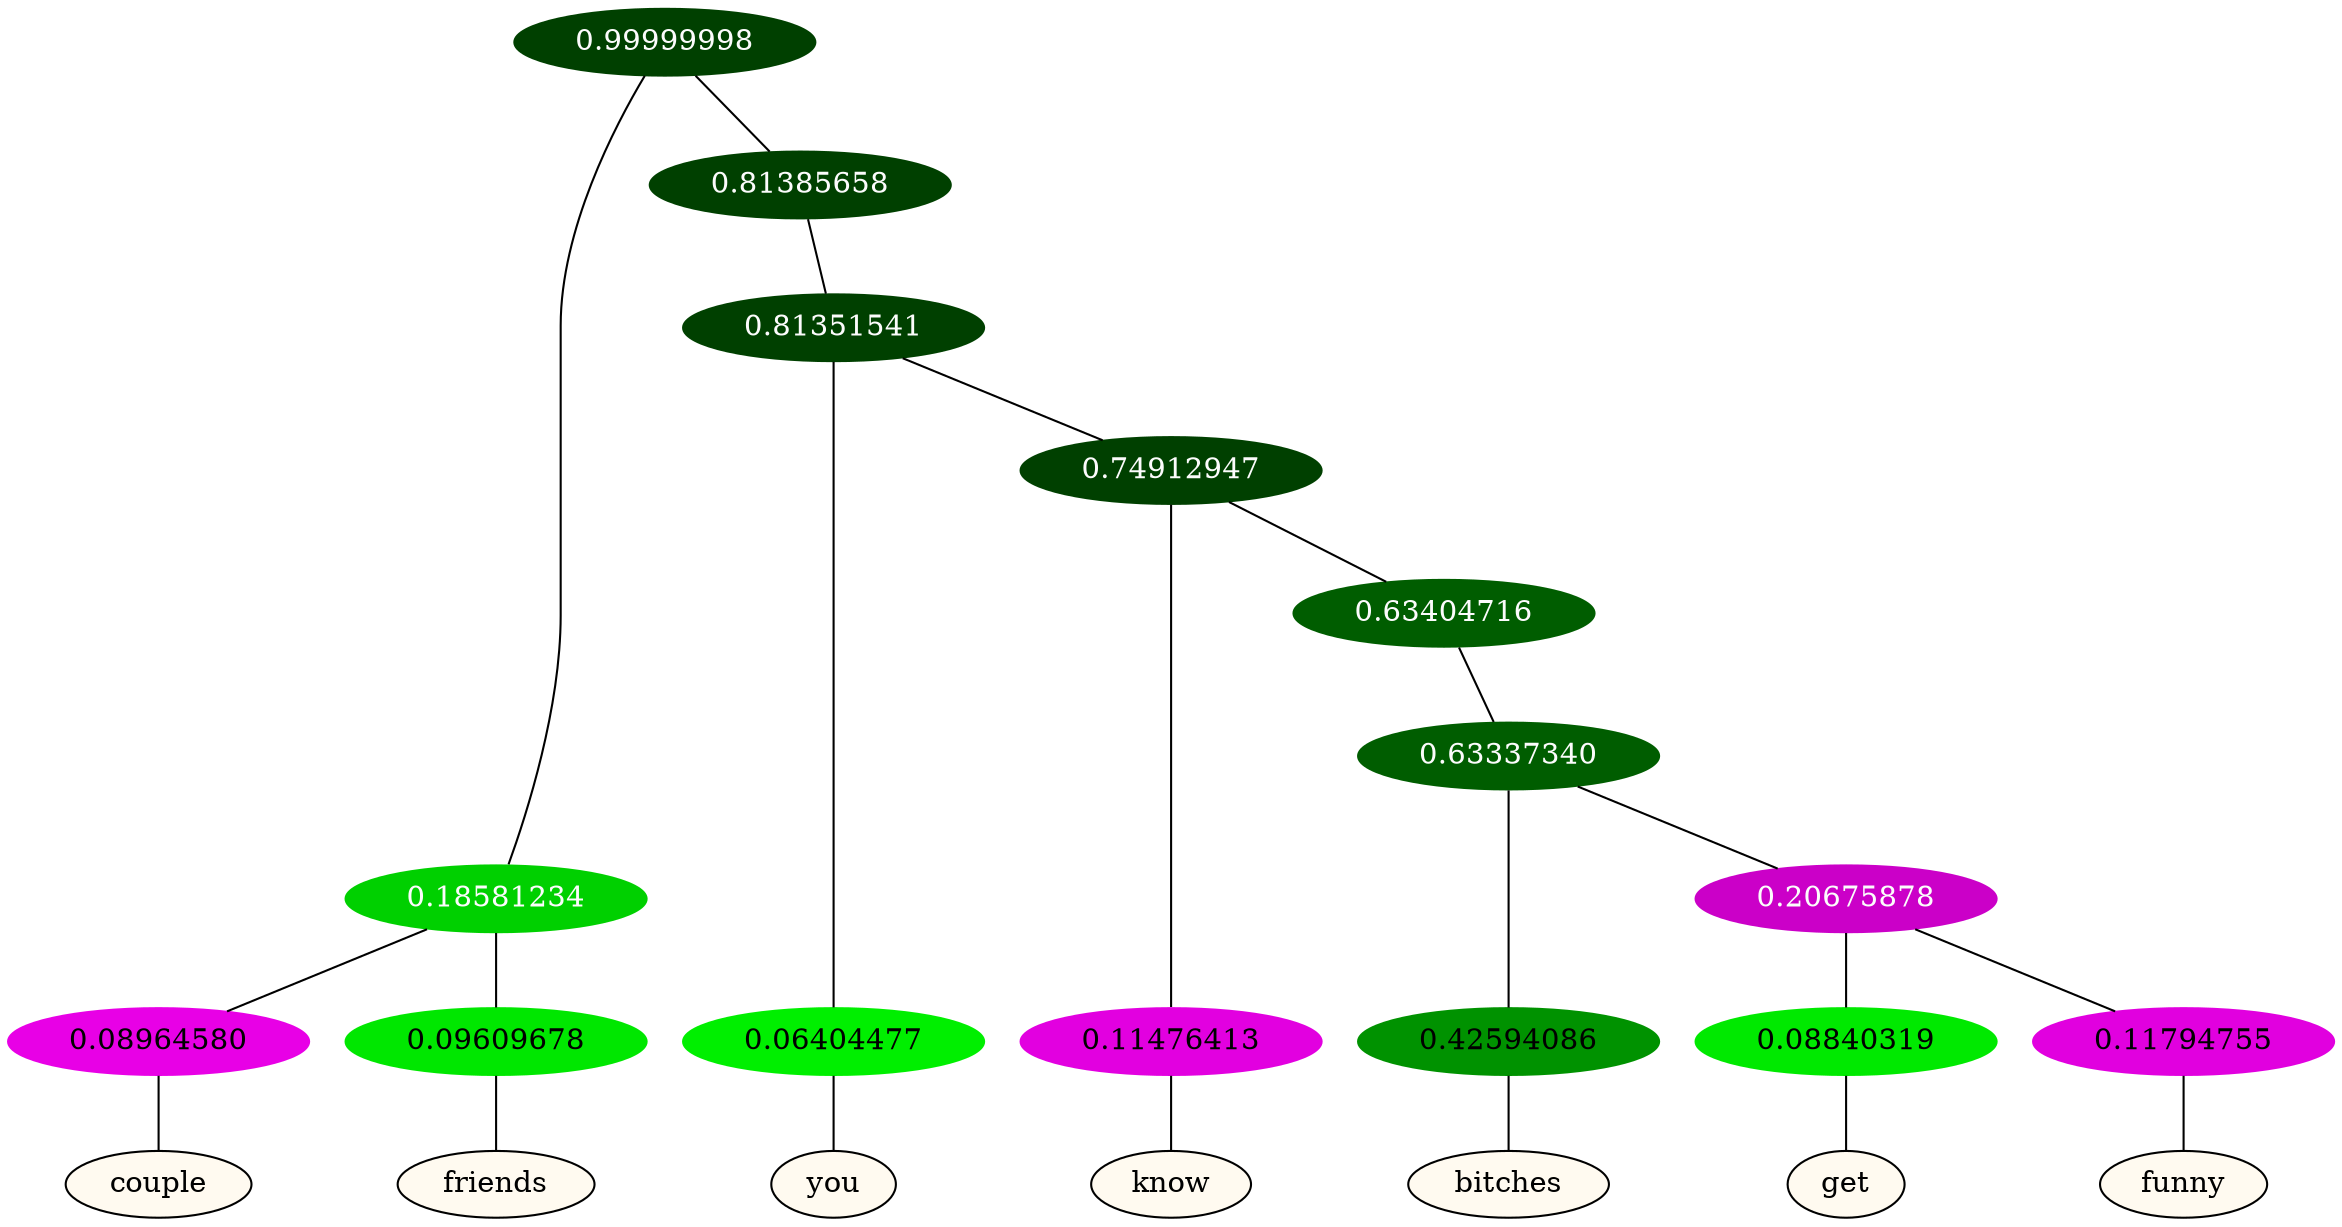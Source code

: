 graph {
	node [format=png height=0.15 nodesep=0.001 ordering=out overlap=prism overlap_scaling=0.01 ranksep=0.001 ratio=0.2 style=filled width=0.15]
	{
		rank=same
		a_w_3 [label=couple color=black fillcolor=floralwhite style="filled,solid"]
		a_w_4 [label=friends color=black fillcolor=floralwhite style="filled,solid"]
		a_w_6 [label=you color=black fillcolor=floralwhite style="filled,solid"]
		a_w_8 [label=know color=black fillcolor=floralwhite style="filled,solid"]
		a_w_11 [label=bitches color=black fillcolor=floralwhite style="filled,solid"]
		a_w_13 [label=get color=black fillcolor=floralwhite style="filled,solid"]
		a_w_14 [label=funny color=black fillcolor=floralwhite style="filled,solid"]
	}
	a_n_3 -- a_w_3
	a_n_4 -- a_w_4
	a_n_6 -- a_w_6
	a_n_8 -- a_w_8
	a_n_11 -- a_w_11
	a_n_13 -- a_w_13
	a_n_14 -- a_w_14
	{
		rank=same
		a_n_3 [label=0.08964580 color="0.835 1.000 0.910" fontcolor=black]
		a_n_4 [label=0.09609678 color="0.334 1.000 0.904" fontcolor=black]
		a_n_6 [label=0.06404477 color="0.334 1.000 0.936" fontcolor=black]
		a_n_8 [label=0.11476413 color="0.835 1.000 0.885" fontcolor=black]
		a_n_11 [label=0.42594086 color="0.334 1.000 0.574" fontcolor=black]
		a_n_13 [label=0.08840319 color="0.334 1.000 0.912" fontcolor=black]
		a_n_14 [label=0.11794755 color="0.835 1.000 0.882" fontcolor=black]
	}
	a_n_0 [label=0.99999998 color="0.334 1.000 0.250" fontcolor=grey99]
	a_n_1 [label=0.18581234 color="0.334 1.000 0.814" fontcolor=grey99]
	a_n_0 -- a_n_1
	a_n_2 [label=0.81385658 color="0.334 1.000 0.250" fontcolor=grey99]
	a_n_0 -- a_n_2
	a_n_1 -- a_n_3
	a_n_1 -- a_n_4
	a_n_5 [label=0.81351541 color="0.334 1.000 0.250" fontcolor=grey99]
	a_n_2 -- a_n_5
	a_n_5 -- a_n_6
	a_n_7 [label=0.74912947 color="0.334 1.000 0.251" fontcolor=grey99]
	a_n_5 -- a_n_7
	a_n_7 -- a_n_8
	a_n_9 [label=0.63404716 color="0.334 1.000 0.366" fontcolor=grey99]
	a_n_7 -- a_n_9
	a_n_10 [label=0.63337340 color="0.334 1.000 0.367" fontcolor=grey99]
	a_n_9 -- a_n_10
	a_n_10 -- a_n_11
	a_n_12 [label=0.20675878 color="0.835 1.000 0.793" fontcolor=grey99]
	a_n_10 -- a_n_12
	a_n_12 -- a_n_13
	a_n_12 -- a_n_14
}
